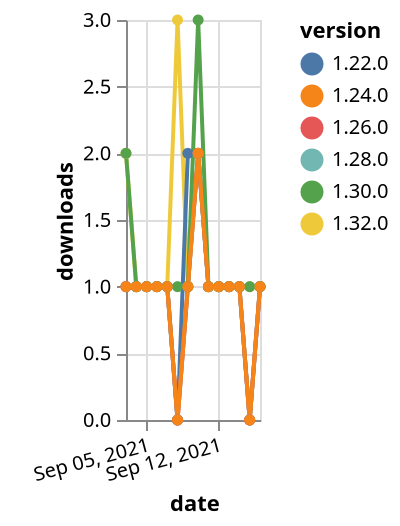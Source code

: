 {"$schema": "https://vega.github.io/schema/vega-lite/v5.json", "description": "A simple bar chart with embedded data.", "data": {"values": [{"date": "2021-09-03", "total": 120, "delta": 2, "version": "1.32.0"}, {"date": "2021-09-04", "total": 121, "delta": 1, "version": "1.32.0"}, {"date": "2021-09-05", "total": 122, "delta": 1, "version": "1.32.0"}, {"date": "2021-09-06", "total": 123, "delta": 1, "version": "1.32.0"}, {"date": "2021-09-07", "total": 124, "delta": 1, "version": "1.32.0"}, {"date": "2021-09-08", "total": 127, "delta": 3, "version": "1.32.0"}, {"date": "2021-09-09", "total": 128, "delta": 1, "version": "1.32.0"}, {"date": "2021-09-10", "total": 130, "delta": 2, "version": "1.32.0"}, {"date": "2021-09-11", "total": 131, "delta": 1, "version": "1.32.0"}, {"date": "2021-09-12", "total": 132, "delta": 1, "version": "1.32.0"}, {"date": "2021-09-13", "total": 133, "delta": 1, "version": "1.32.0"}, {"date": "2021-09-14", "total": 134, "delta": 1, "version": "1.32.0"}, {"date": "2021-09-15", "total": 135, "delta": 1, "version": "1.32.0"}, {"date": "2021-09-16", "total": 136, "delta": 1, "version": "1.32.0"}, {"date": "2021-09-03", "total": 242, "delta": 1, "version": "1.22.0"}, {"date": "2021-09-04", "total": 243, "delta": 1, "version": "1.22.0"}, {"date": "2021-09-05", "total": 244, "delta": 1, "version": "1.22.0"}, {"date": "2021-09-06", "total": 245, "delta": 1, "version": "1.22.0"}, {"date": "2021-09-07", "total": 246, "delta": 1, "version": "1.22.0"}, {"date": "2021-09-08", "total": 246, "delta": 0, "version": "1.22.0"}, {"date": "2021-09-09", "total": 248, "delta": 2, "version": "1.22.0"}, {"date": "2021-09-10", "total": 250, "delta": 2, "version": "1.22.0"}, {"date": "2021-09-11", "total": 251, "delta": 1, "version": "1.22.0"}, {"date": "2021-09-12", "total": 252, "delta": 1, "version": "1.22.0"}, {"date": "2021-09-13", "total": 253, "delta": 1, "version": "1.22.0"}, {"date": "2021-09-14", "total": 254, "delta": 1, "version": "1.22.0"}, {"date": "2021-09-15", "total": 254, "delta": 0, "version": "1.22.0"}, {"date": "2021-09-16", "total": 255, "delta": 1, "version": "1.22.0"}, {"date": "2021-09-03", "total": 159, "delta": 1, "version": "1.28.0"}, {"date": "2021-09-04", "total": 160, "delta": 1, "version": "1.28.0"}, {"date": "2021-09-05", "total": 161, "delta": 1, "version": "1.28.0"}, {"date": "2021-09-06", "total": 162, "delta": 1, "version": "1.28.0"}, {"date": "2021-09-07", "total": 163, "delta": 1, "version": "1.28.0"}, {"date": "2021-09-08", "total": 163, "delta": 0, "version": "1.28.0"}, {"date": "2021-09-09", "total": 164, "delta": 1, "version": "1.28.0"}, {"date": "2021-09-10", "total": 166, "delta": 2, "version": "1.28.0"}, {"date": "2021-09-11", "total": 167, "delta": 1, "version": "1.28.0"}, {"date": "2021-09-12", "total": 168, "delta": 1, "version": "1.28.0"}, {"date": "2021-09-13", "total": 169, "delta": 1, "version": "1.28.0"}, {"date": "2021-09-14", "total": 170, "delta": 1, "version": "1.28.0"}, {"date": "2021-09-15", "total": 170, "delta": 0, "version": "1.28.0"}, {"date": "2021-09-16", "total": 171, "delta": 1, "version": "1.28.0"}, {"date": "2021-09-03", "total": 188, "delta": 1, "version": "1.26.0"}, {"date": "2021-09-04", "total": 189, "delta": 1, "version": "1.26.0"}, {"date": "2021-09-05", "total": 190, "delta": 1, "version": "1.26.0"}, {"date": "2021-09-06", "total": 191, "delta": 1, "version": "1.26.0"}, {"date": "2021-09-07", "total": 192, "delta": 1, "version": "1.26.0"}, {"date": "2021-09-08", "total": 192, "delta": 0, "version": "1.26.0"}, {"date": "2021-09-09", "total": 193, "delta": 1, "version": "1.26.0"}, {"date": "2021-09-10", "total": 195, "delta": 2, "version": "1.26.0"}, {"date": "2021-09-11", "total": 196, "delta": 1, "version": "1.26.0"}, {"date": "2021-09-12", "total": 197, "delta": 1, "version": "1.26.0"}, {"date": "2021-09-13", "total": 198, "delta": 1, "version": "1.26.0"}, {"date": "2021-09-14", "total": 199, "delta": 1, "version": "1.26.0"}, {"date": "2021-09-15", "total": 199, "delta": 0, "version": "1.26.0"}, {"date": "2021-09-16", "total": 200, "delta": 1, "version": "1.26.0"}, {"date": "2021-09-03", "total": 185, "delta": 2, "version": "1.30.0"}, {"date": "2021-09-04", "total": 186, "delta": 1, "version": "1.30.0"}, {"date": "2021-09-05", "total": 187, "delta": 1, "version": "1.30.0"}, {"date": "2021-09-06", "total": 188, "delta": 1, "version": "1.30.0"}, {"date": "2021-09-07", "total": 189, "delta": 1, "version": "1.30.0"}, {"date": "2021-09-08", "total": 190, "delta": 1, "version": "1.30.0"}, {"date": "2021-09-09", "total": 191, "delta": 1, "version": "1.30.0"}, {"date": "2021-09-10", "total": 194, "delta": 3, "version": "1.30.0"}, {"date": "2021-09-11", "total": 195, "delta": 1, "version": "1.30.0"}, {"date": "2021-09-12", "total": 196, "delta": 1, "version": "1.30.0"}, {"date": "2021-09-13", "total": 197, "delta": 1, "version": "1.30.0"}, {"date": "2021-09-14", "total": 198, "delta": 1, "version": "1.30.0"}, {"date": "2021-09-15", "total": 199, "delta": 1, "version": "1.30.0"}, {"date": "2021-09-16", "total": 200, "delta": 1, "version": "1.30.0"}, {"date": "2021-09-03", "total": 190, "delta": 1, "version": "1.24.0"}, {"date": "2021-09-04", "total": 191, "delta": 1, "version": "1.24.0"}, {"date": "2021-09-05", "total": 192, "delta": 1, "version": "1.24.0"}, {"date": "2021-09-06", "total": 193, "delta": 1, "version": "1.24.0"}, {"date": "2021-09-07", "total": 194, "delta": 1, "version": "1.24.0"}, {"date": "2021-09-08", "total": 194, "delta": 0, "version": "1.24.0"}, {"date": "2021-09-09", "total": 195, "delta": 1, "version": "1.24.0"}, {"date": "2021-09-10", "total": 197, "delta": 2, "version": "1.24.0"}, {"date": "2021-09-11", "total": 198, "delta": 1, "version": "1.24.0"}, {"date": "2021-09-12", "total": 199, "delta": 1, "version": "1.24.0"}, {"date": "2021-09-13", "total": 200, "delta": 1, "version": "1.24.0"}, {"date": "2021-09-14", "total": 201, "delta": 1, "version": "1.24.0"}, {"date": "2021-09-15", "total": 201, "delta": 0, "version": "1.24.0"}, {"date": "2021-09-16", "total": 202, "delta": 1, "version": "1.24.0"}]}, "width": "container", "mark": {"type": "line", "point": {"filled": true}}, "encoding": {"x": {"field": "date", "type": "temporal", "timeUnit": "yearmonthdate", "title": "date", "axis": {"labelAngle": -15}}, "y": {"field": "delta", "type": "quantitative", "title": "downloads"}, "color": {"field": "version", "type": "nominal"}, "tooltip": {"field": "delta"}}}